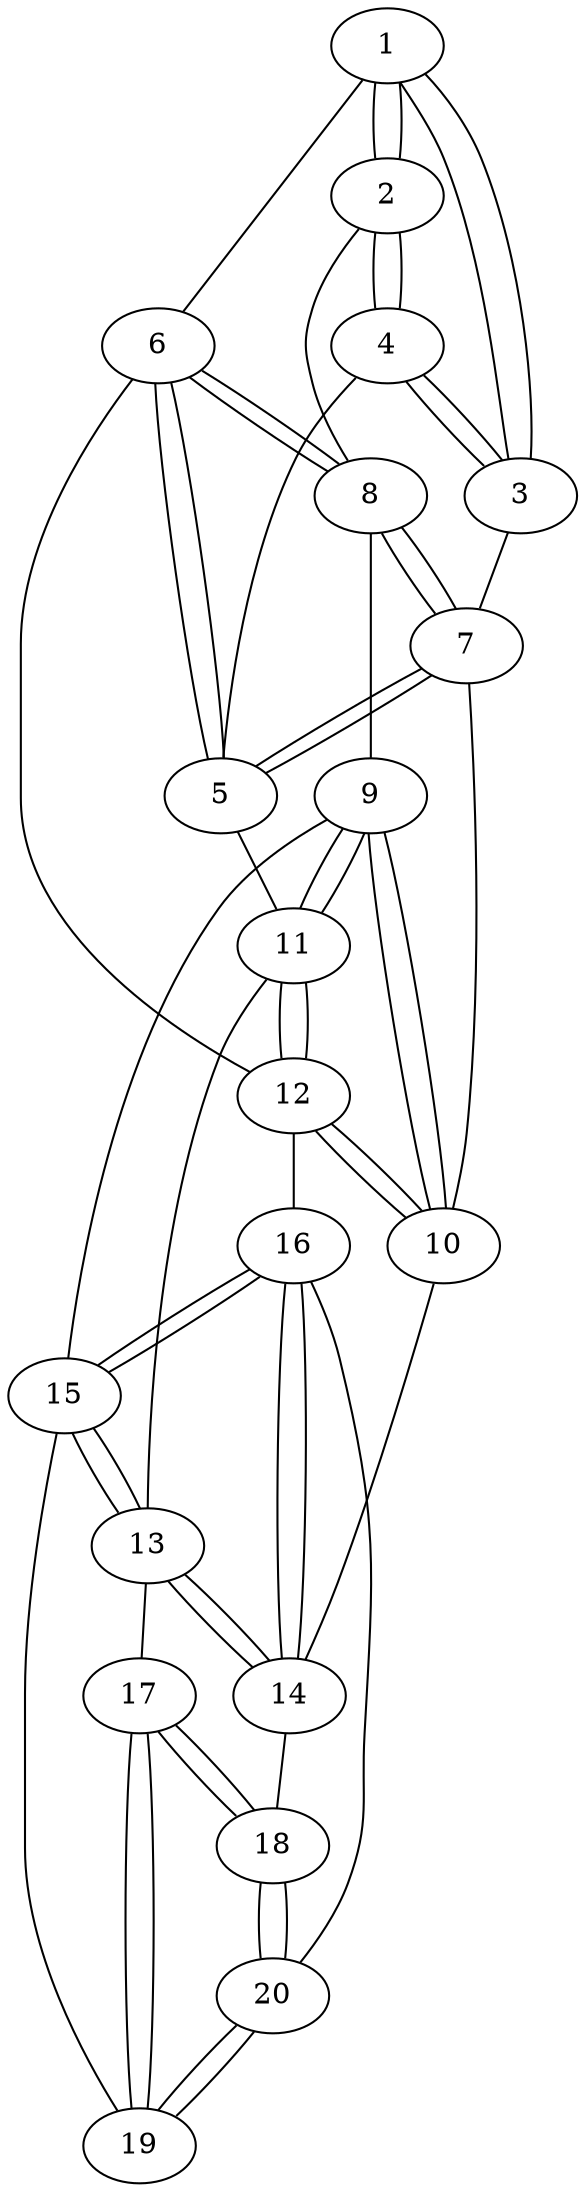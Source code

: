 /*
c This file was generated by genrmf.
c The parameters are: a: 2 b: 5 c1: 30 c2: 2 k 50 eps 0.010000
*/

graph rmf {
	1 -- 6 [C="18"];
	1 -- 2 [C="8"];
	1 -- 3 [C="8"];
	2 -- 8 [C="22"];
	2 -- 1 [C="8"];
	2 -- 4 [C="8"];
	3 -- 7 [C="7"];
	3 -- 4 [C="8"];
	3 -- 1 [C="8"];
	4 -- 5 [C="30"];
	4 -- 3 [C="8"];
	4 -- 2 [C="8"];
	5 -- 11 [C="12"];
	5 -- 6 [C="8"];
	5 -- 7 [C="8"];
	6 -- 12 [C="29"];
	6 -- 5 [C="8"];
	6 -- 8 [C="8"];
	7 -- 10 [C="6"];
	7 -- 8 [C="8"];
	7 -- 5 [C="8"];
	8 -- 9 [C="26"];
	8 -- 7 [C="8"];
	8 -- 6 [C="8"];
	9 -- 15 [C="15"];
	9 -- 10 [C="8"];
	9 -- 11 [C="8"];
	10 -- 14 [C="23"];
	10 -- 9 [C="8"];
	10 -- 12 [C="8"];
	11 -- 13 [C="20"];
	11 -- 12 [C="8"];
	11 -- 9 [C="8"];
	12 -- 16 [C="23"];
	12 -- 11 [C="8"];
	12 -- 10 [C="8"];
	13 -- 17 [C="20"];
	13 -- 14 [C="8"];
	13 -- 15 [C="8"];
	14 -- 18 [C="7"];
	14 -- 13 [C="8"];
	14 -- 16 [C="8"];
	15 -- 19 [C="5"];
	15 -- 16 [C="8"];
	15 -- 13 [C="8"];
	16 -- 20 [C="13"];
	16 -- 15 [C="8"];
	16 -- 14 [C="8"];
	17 -- 18 [C="8"];
	17 -- 19 [C="8"];
	18 -- 17 [C="8"];
	18 -- 20 [C="8"];
	19 -- 20 [C="8"];
	19 -- 17 [C="8"];
	20 -- 19 [C="8"];
	20 -- 18 [C="8"];
}
